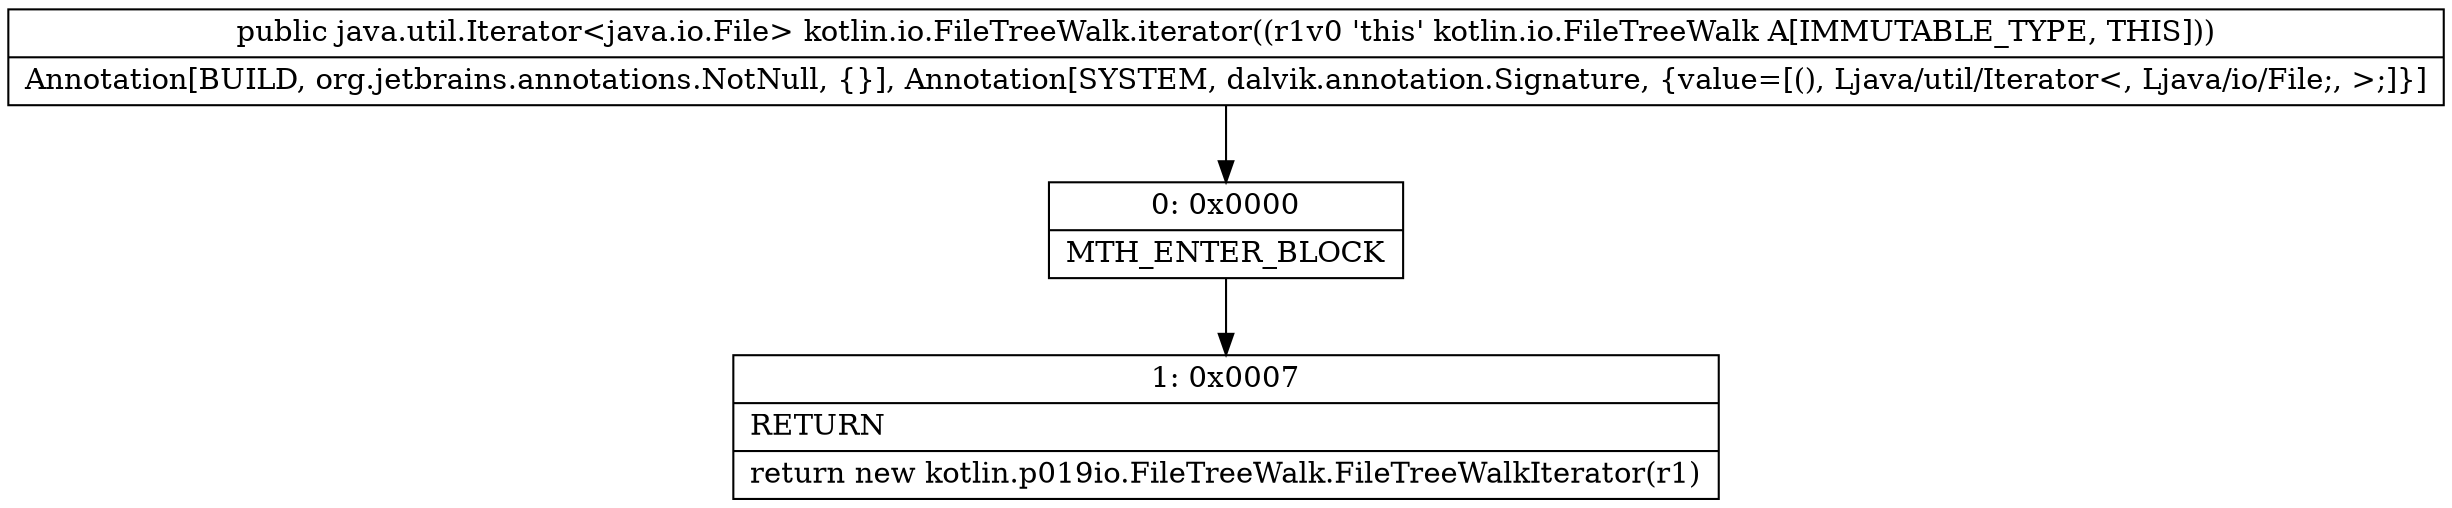 digraph "CFG forkotlin.io.FileTreeWalk.iterator()Ljava\/util\/Iterator;" {
Node_0 [shape=record,label="{0\:\ 0x0000|MTH_ENTER_BLOCK\l}"];
Node_1 [shape=record,label="{1\:\ 0x0007|RETURN\l|return new kotlin.p019io.FileTreeWalk.FileTreeWalkIterator(r1)\l}"];
MethodNode[shape=record,label="{public java.util.Iterator\<java.io.File\> kotlin.io.FileTreeWalk.iterator((r1v0 'this' kotlin.io.FileTreeWalk A[IMMUTABLE_TYPE, THIS]))  | Annotation[BUILD, org.jetbrains.annotations.NotNull, \{\}], Annotation[SYSTEM, dalvik.annotation.Signature, \{value=[(), Ljava\/util\/Iterator\<, Ljava\/io\/File;, \>;]\}]\l}"];
MethodNode -> Node_0;
Node_0 -> Node_1;
}

